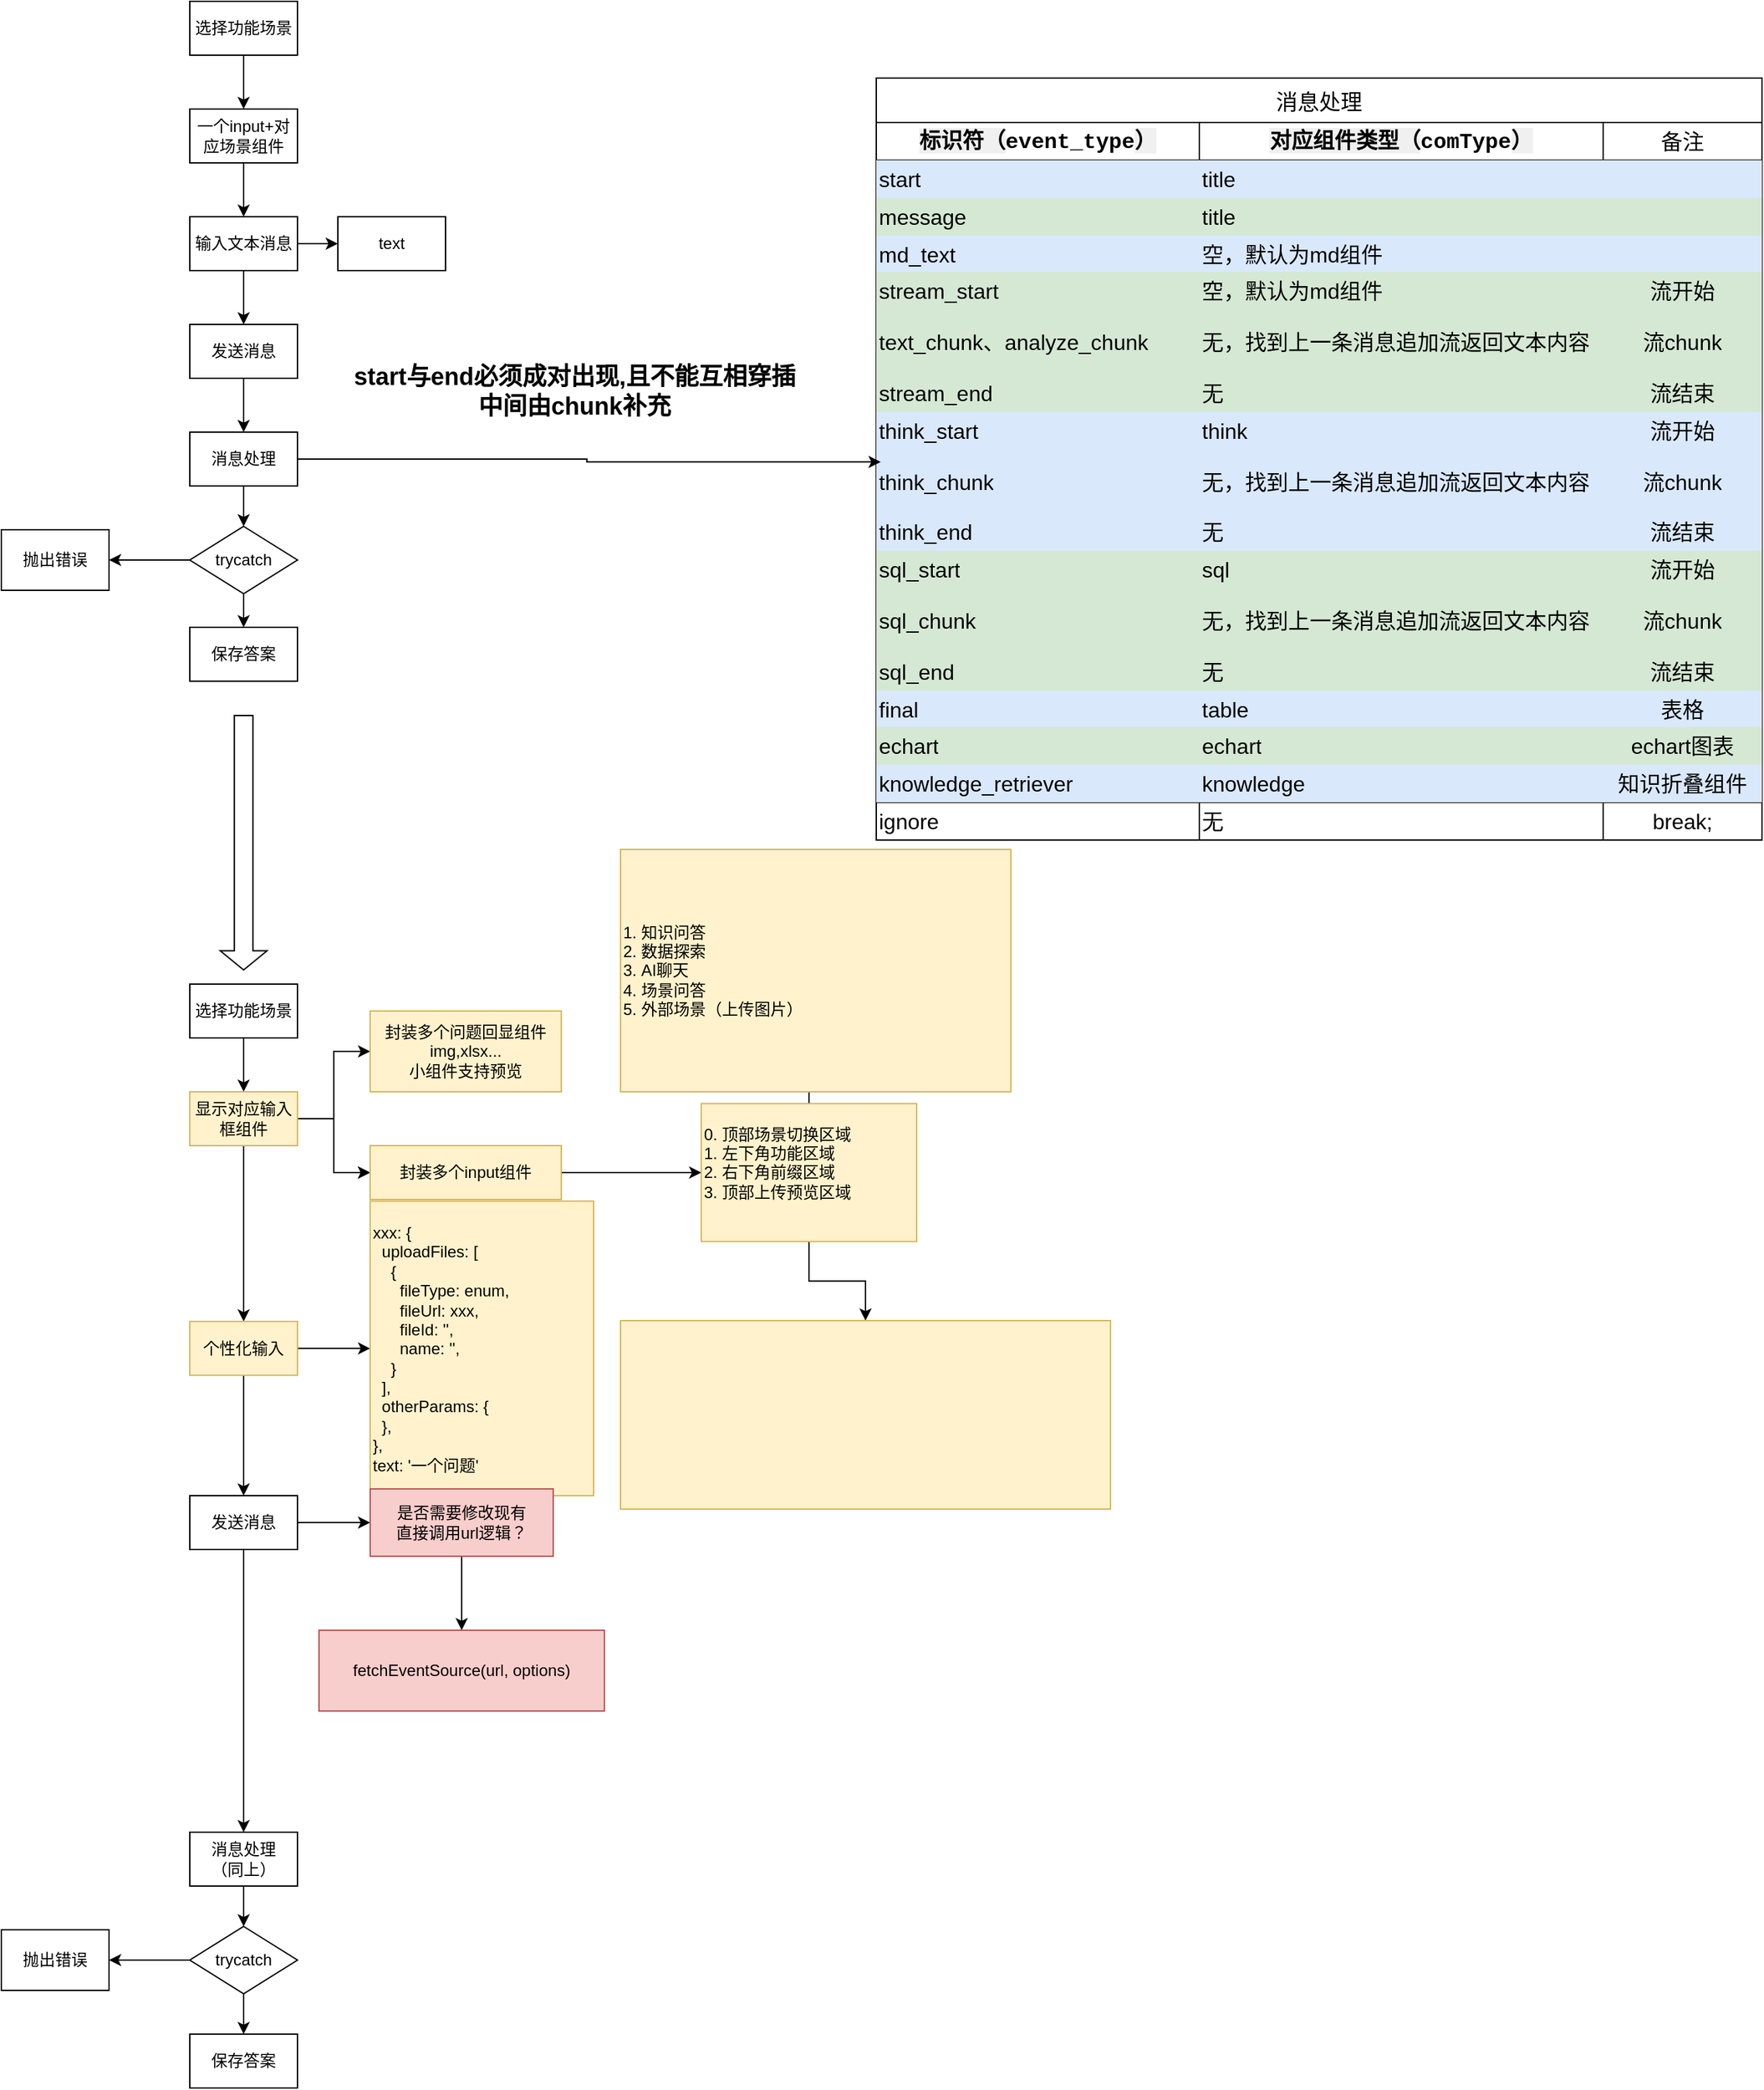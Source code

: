 <mxfile version="26.1.0">
  <diagram name="第 1 页" id="pHdr8dvODz4z5VKgqFe6">
    <mxGraphModel dx="521" dy="270" grid="1" gridSize="10" guides="1" tooltips="1" connect="1" arrows="1" fold="1" page="1" pageScale="1" pageWidth="827" pageHeight="1169" math="0" shadow="0">
      <root>
        <mxCell id="0" />
        <mxCell id="1" parent="0" />
        <mxCell id="sFgn5G1fT1Je-X125Eh7-5" value="" style="edgeStyle=orthogonalEdgeStyle;rounded=0;orthogonalLoop=1;jettySize=auto;html=1;" edge="1" parent="1" source="sFgn5G1fT1Je-X125Eh7-1" target="sFgn5G1fT1Je-X125Eh7-4">
          <mxGeometry relative="1" as="geometry" />
        </mxCell>
        <mxCell id="sFgn5G1fT1Je-X125Eh7-1" value="选择功能场景" style="rounded=0;whiteSpace=wrap;html=1;" vertex="1" parent="1">
          <mxGeometry x="160" y="80" width="80" height="40" as="geometry" />
        </mxCell>
        <mxCell id="sFgn5G1fT1Je-X125Eh7-7" value="" style="edgeStyle=orthogonalEdgeStyle;rounded=0;orthogonalLoop=1;jettySize=auto;html=1;" edge="1" parent="1" source="sFgn5G1fT1Je-X125Eh7-4" target="sFgn5G1fT1Je-X125Eh7-6">
          <mxGeometry relative="1" as="geometry" />
        </mxCell>
        <mxCell id="sFgn5G1fT1Je-X125Eh7-4" value="一个input+对应场景组件" style="rounded=0;whiteSpace=wrap;html=1;" vertex="1" parent="1">
          <mxGeometry x="160" y="160" width="80" height="40" as="geometry" />
        </mxCell>
        <mxCell id="sFgn5G1fT1Je-X125Eh7-9" value="" style="edgeStyle=orthogonalEdgeStyle;rounded=0;orthogonalLoop=1;jettySize=auto;html=1;" edge="1" parent="1" source="sFgn5G1fT1Je-X125Eh7-6" target="sFgn5G1fT1Je-X125Eh7-8">
          <mxGeometry relative="1" as="geometry" />
        </mxCell>
        <mxCell id="sFgn5G1fT1Je-X125Eh7-136" value="" style="edgeStyle=orthogonalEdgeStyle;rounded=0;orthogonalLoop=1;jettySize=auto;html=1;" edge="1" parent="1" source="sFgn5G1fT1Je-X125Eh7-6" target="sFgn5G1fT1Je-X125Eh7-135">
          <mxGeometry relative="1" as="geometry" />
        </mxCell>
        <mxCell id="sFgn5G1fT1Je-X125Eh7-6" value="输入文本消息" style="rounded=0;whiteSpace=wrap;html=1;" vertex="1" parent="1">
          <mxGeometry x="160" y="240" width="80" height="40" as="geometry" />
        </mxCell>
        <mxCell id="sFgn5G1fT1Je-X125Eh7-11" value="" style="edgeStyle=orthogonalEdgeStyle;rounded=0;orthogonalLoop=1;jettySize=auto;html=1;" edge="1" parent="1" source="sFgn5G1fT1Je-X125Eh7-8" target="sFgn5G1fT1Je-X125Eh7-10">
          <mxGeometry relative="1" as="geometry" />
        </mxCell>
        <mxCell id="sFgn5G1fT1Je-X125Eh7-8" value="发送消息" style="rounded=0;whiteSpace=wrap;html=1;" vertex="1" parent="1">
          <mxGeometry x="160" y="320" width="80" height="40" as="geometry" />
        </mxCell>
        <mxCell id="sFgn5G1fT1Je-X125Eh7-17" value="" style="edgeStyle=orthogonalEdgeStyle;rounded=0;orthogonalLoop=1;jettySize=auto;html=1;" edge="1" parent="1" source="sFgn5G1fT1Je-X125Eh7-10" target="sFgn5G1fT1Je-X125Eh7-16">
          <mxGeometry relative="1" as="geometry" />
        </mxCell>
        <mxCell id="sFgn5G1fT1Je-X125Eh7-10" value="消息处理" style="rounded=0;whiteSpace=wrap;html=1;" vertex="1" parent="1">
          <mxGeometry x="160" y="400" width="80" height="40" as="geometry" />
        </mxCell>
        <mxCell id="sFgn5G1fT1Je-X125Eh7-19" value="" style="edgeStyle=orthogonalEdgeStyle;rounded=0;orthogonalLoop=1;jettySize=auto;html=1;" edge="1" parent="1" source="sFgn5G1fT1Je-X125Eh7-16" target="sFgn5G1fT1Je-X125Eh7-18">
          <mxGeometry relative="1" as="geometry" />
        </mxCell>
        <mxCell id="sFgn5G1fT1Je-X125Eh7-25" value="" style="edgeStyle=orthogonalEdgeStyle;rounded=0;orthogonalLoop=1;jettySize=auto;html=1;" edge="1" parent="1" source="sFgn5G1fT1Je-X125Eh7-16" target="sFgn5G1fT1Je-X125Eh7-23">
          <mxGeometry relative="1" as="geometry" />
        </mxCell>
        <mxCell id="sFgn5G1fT1Je-X125Eh7-16" value="trycatch" style="rhombus;whiteSpace=wrap;html=1;rounded=0;" vertex="1" parent="1">
          <mxGeometry x="160" y="470" width="80" height="50" as="geometry" />
        </mxCell>
        <mxCell id="sFgn5G1fT1Je-X125Eh7-18" value="抛出错误" style="whiteSpace=wrap;html=1;rounded=0;" vertex="1" parent="1">
          <mxGeometry x="20" y="472.5" width="80" height="45" as="geometry" />
        </mxCell>
        <mxCell id="sFgn5G1fT1Je-X125Eh7-23" value="保存答案" style="rounded=0;whiteSpace=wrap;html=1;" vertex="1" parent="1">
          <mxGeometry x="160" y="545" width="80" height="40" as="geometry" />
        </mxCell>
        <mxCell id="sFgn5G1fT1Je-X125Eh7-30" value="消息处理" style="shape=table;startSize=33;container=1;collapsible=0;childLayout=tableLayout;strokeColor=default;fontSize=16;align=center;" vertex="1" parent="1">
          <mxGeometry x="670" y="137" width="658.0" height="566" as="geometry" />
        </mxCell>
        <mxCell id="sFgn5G1fT1Je-X125Eh7-31" value="" style="shape=tableRow;horizontal=0;startSize=0;swimlaneHead=0;swimlaneBody=0;strokeColor=inherit;top=0;left=0;bottom=0;right=0;collapsible=0;dropTarget=0;fillColor=none;points=[[0,0.5],[1,0.5]];portConstraint=eastwest;fontSize=16;" vertex="1" parent="sFgn5G1fT1Je-X125Eh7-30">
          <mxGeometry y="33" width="658.0" height="28" as="geometry" />
        </mxCell>
        <mxCell id="sFgn5G1fT1Je-X125Eh7-32" value="&lt;font&gt;&lt;span style=&quot;font-family: Inter, -apple-system, BlinkMacSystemFont, &amp;quot;Segoe UI&amp;quot;, &amp;quot;SF Pro SC&amp;quot;, &amp;quot;SF Pro Display&amp;quot;, &amp;quot;SF Pro Icons&amp;quot;, &amp;quot;PingFang SC&amp;quot;, &amp;quot;Hiragino Sans GB&amp;quot;, &amp;quot;Microsoft YaHei&amp;quot;, &amp;quot;Helvetica Neue&amp;quot;, Helvetica, Arial, sans-serif; font-weight: 600; text-align: left; background-color: rgba(0, 0, 0, 0.06);&quot;&gt;标识符（&lt;/span&gt;&lt;code style=&quot;-webkit-font-smoothing: antialiased; box-sizing: border-box; -webkit-tap-highlight-color: rgba(0, 0, 0, 0); background: var(--color-inline-code-background); border-radius: 4px; font-family: Menlo, Monaco, Consolas, &amp;quot;Courier New&amp;quot;, monospace; overflow-anchor: auto; font-weight: 600; text-align: left;&quot;&gt;event_type&lt;/code&gt;&lt;span style=&quot;font-family: Inter, -apple-system, BlinkMacSystemFont, &amp;quot;Segoe UI&amp;quot;, &amp;quot;SF Pro SC&amp;quot;, &amp;quot;SF Pro Display&amp;quot;, &amp;quot;SF Pro Icons&amp;quot;, &amp;quot;PingFang SC&amp;quot;, &amp;quot;Hiragino Sans GB&amp;quot;, &amp;quot;Microsoft YaHei&amp;quot;, &amp;quot;Helvetica Neue&amp;quot;, Helvetica, Arial, sans-serif; font-weight: 600; text-align: left; background-color: rgba(0, 0, 0, 0.06);&quot;&gt;）&lt;/span&gt;&lt;/font&gt;" style="shape=partialRectangle;html=1;whiteSpace=wrap;connectable=0;strokeColor=inherit;overflow=hidden;fillColor=none;top=0;left=0;bottom=0;right=0;pointerEvents=1;fontSize=16;" vertex="1" parent="sFgn5G1fT1Je-X125Eh7-31">
          <mxGeometry width="240" height="28" as="geometry">
            <mxRectangle width="240" height="28" as="alternateBounds" />
          </mxGeometry>
        </mxCell>
        <mxCell id="sFgn5G1fT1Je-X125Eh7-33" value="&lt;font&gt;&lt;span style=&quot;font-family: Inter, -apple-system, BlinkMacSystemFont, &amp;quot;Segoe UI&amp;quot;, &amp;quot;SF Pro SC&amp;quot;, &amp;quot;SF Pro Display&amp;quot;, &amp;quot;SF Pro Icons&amp;quot;, &amp;quot;PingFang SC&amp;quot;, &amp;quot;Hiragino Sans GB&amp;quot;, &amp;quot;Microsoft YaHei&amp;quot;, &amp;quot;Helvetica Neue&amp;quot;, Helvetica, Arial, sans-serif; font-weight: 600; text-align: left; background-color: rgba(0, 0, 0, 0.06);&quot;&gt;对应组件类型（&lt;/span&gt;&lt;code style=&quot;-webkit-font-smoothing: antialiased; box-sizing: border-box; -webkit-tap-highlight-color: rgba(0, 0, 0, 0); background: var(--color-inline-code-background); border-radius: 4px; font-family: Menlo, Monaco, Consolas, &amp;quot;Courier New&amp;quot;, monospace; overflow-anchor: auto; font-weight: 600; text-align: left;&quot;&gt;comType&lt;/code&gt;&lt;span style=&quot;font-family: Inter, -apple-system, BlinkMacSystemFont, &amp;quot;Segoe UI&amp;quot;, &amp;quot;SF Pro SC&amp;quot;, &amp;quot;SF Pro Display&amp;quot;, &amp;quot;SF Pro Icons&amp;quot;, &amp;quot;PingFang SC&amp;quot;, &amp;quot;Hiragino Sans GB&amp;quot;, &amp;quot;Microsoft YaHei&amp;quot;, &amp;quot;Helvetica Neue&amp;quot;, Helvetica, Arial, sans-serif; font-weight: 600; text-align: left; background-color: rgba(0, 0, 0, 0.06);&quot;&gt;）&lt;/span&gt;&lt;/font&gt;" style="shape=partialRectangle;html=1;whiteSpace=wrap;connectable=0;strokeColor=inherit;overflow=hidden;fillColor=none;top=0;left=0;bottom=0;right=0;pointerEvents=1;fontSize=16;" vertex="1" parent="sFgn5G1fT1Je-X125Eh7-31">
          <mxGeometry x="240" width="300" height="28" as="geometry">
            <mxRectangle width="300" height="28" as="alternateBounds" />
          </mxGeometry>
        </mxCell>
        <mxCell id="sFgn5G1fT1Je-X125Eh7-34" value="备注" style="shape=partialRectangle;html=1;whiteSpace=wrap;connectable=0;strokeColor=inherit;overflow=hidden;fillColor=none;top=0;left=0;bottom=0;right=0;pointerEvents=1;fontSize=16;" vertex="1" parent="sFgn5G1fT1Je-X125Eh7-31">
          <mxGeometry x="540" width="118" height="28" as="geometry">
            <mxRectangle width="118" height="28" as="alternateBounds" />
          </mxGeometry>
        </mxCell>
        <mxCell id="sFgn5G1fT1Je-X125Eh7-35" value="" style="shape=tableRow;horizontal=0;startSize=0;swimlaneHead=0;swimlaneBody=0;strokeColor=inherit;top=0;left=0;bottom=0;right=0;collapsible=0;dropTarget=0;fillColor=none;points=[[0,0.5],[1,0.5]];portConstraint=eastwest;fontSize=16;" vertex="1" parent="sFgn5G1fT1Je-X125Eh7-30">
          <mxGeometry y="61" width="658.0" height="28" as="geometry" />
        </mxCell>
        <mxCell id="sFgn5G1fT1Je-X125Eh7-36" value="start" style="shape=partialRectangle;html=1;whiteSpace=wrap;connectable=0;strokeColor=#6c8ebf;overflow=hidden;fillColor=#dae8fc;top=0;left=0;bottom=0;right=0;pointerEvents=1;fontSize=16;align=left;" vertex="1" parent="sFgn5G1fT1Je-X125Eh7-35">
          <mxGeometry width="240" height="28" as="geometry">
            <mxRectangle width="240" height="28" as="alternateBounds" />
          </mxGeometry>
        </mxCell>
        <mxCell id="sFgn5G1fT1Je-X125Eh7-37" value="title" style="shape=partialRectangle;html=1;whiteSpace=wrap;connectable=0;strokeColor=#6c8ebf;overflow=hidden;fillColor=#dae8fc;top=0;left=0;bottom=0;right=0;pointerEvents=1;fontSize=16;align=left;" vertex="1" parent="sFgn5G1fT1Je-X125Eh7-35">
          <mxGeometry x="240" width="300" height="28" as="geometry">
            <mxRectangle width="300" height="28" as="alternateBounds" />
          </mxGeometry>
        </mxCell>
        <mxCell id="sFgn5G1fT1Je-X125Eh7-38" value="" style="shape=partialRectangle;html=1;whiteSpace=wrap;connectable=0;strokeColor=#6c8ebf;overflow=hidden;fillColor=#dae8fc;top=0;left=0;bottom=0;right=0;pointerEvents=1;fontSize=16;" vertex="1" parent="sFgn5G1fT1Je-X125Eh7-35">
          <mxGeometry x="540" width="118" height="28" as="geometry">
            <mxRectangle width="118" height="28" as="alternateBounds" />
          </mxGeometry>
        </mxCell>
        <mxCell id="sFgn5G1fT1Je-X125Eh7-39" value="" style="shape=tableRow;horizontal=0;startSize=0;swimlaneHead=0;swimlaneBody=0;strokeColor=inherit;top=0;left=0;bottom=0;right=0;collapsible=0;dropTarget=0;fillColor=none;points=[[0,0.5],[1,0.5]];portConstraint=eastwest;fontSize=16;" vertex="1" parent="sFgn5G1fT1Je-X125Eh7-30">
          <mxGeometry y="89" width="658.0" height="28" as="geometry" />
        </mxCell>
        <mxCell id="sFgn5G1fT1Je-X125Eh7-40" value="&lt;div style=&quot;&quot;&gt;message&lt;/div&gt;" style="shape=partialRectangle;html=1;whiteSpace=wrap;connectable=0;strokeColor=#82b366;overflow=hidden;fillColor=#d5e8d4;top=0;left=0;bottom=0;right=0;pointerEvents=1;fontSize=16;align=left;" vertex="1" parent="sFgn5G1fT1Je-X125Eh7-39">
          <mxGeometry width="240" height="28" as="geometry">
            <mxRectangle width="240" height="28" as="alternateBounds" />
          </mxGeometry>
        </mxCell>
        <mxCell id="sFgn5G1fT1Je-X125Eh7-41" value="title" style="shape=partialRectangle;html=1;whiteSpace=wrap;connectable=0;strokeColor=#82b366;overflow=hidden;fillColor=#d5e8d4;top=0;left=0;bottom=0;right=0;pointerEvents=1;fontSize=16;align=left;" vertex="1" parent="sFgn5G1fT1Je-X125Eh7-39">
          <mxGeometry x="240" width="300" height="28" as="geometry">
            <mxRectangle width="300" height="28" as="alternateBounds" />
          </mxGeometry>
        </mxCell>
        <mxCell id="sFgn5G1fT1Je-X125Eh7-42" value="" style="shape=partialRectangle;html=1;whiteSpace=wrap;connectable=0;strokeColor=#82b366;overflow=hidden;fillColor=#d5e8d4;top=0;left=0;bottom=0;right=0;pointerEvents=1;fontSize=16;" vertex="1" parent="sFgn5G1fT1Je-X125Eh7-39">
          <mxGeometry x="540" width="118" height="28" as="geometry">
            <mxRectangle width="118" height="28" as="alternateBounds" />
          </mxGeometry>
        </mxCell>
        <mxCell id="sFgn5G1fT1Je-X125Eh7-44" style="shape=tableRow;horizontal=0;startSize=0;swimlaneHead=0;swimlaneBody=0;strokeColor=inherit;top=0;left=0;bottom=0;right=0;collapsible=0;dropTarget=0;fillColor=none;points=[[0,0.5],[1,0.5]];portConstraint=eastwest;fontSize=16;" vertex="1" parent="sFgn5G1fT1Je-X125Eh7-30">
          <mxGeometry y="117" width="658.0" height="27" as="geometry" />
        </mxCell>
        <mxCell id="sFgn5G1fT1Je-X125Eh7-45" value="md_text" style="shape=partialRectangle;html=1;whiteSpace=wrap;connectable=0;strokeColor=#6c8ebf;overflow=hidden;fillColor=#dae8fc;top=0;left=0;bottom=0;right=0;pointerEvents=1;fontSize=16;align=left;" vertex="1" parent="sFgn5G1fT1Je-X125Eh7-44">
          <mxGeometry width="240" height="27" as="geometry">
            <mxRectangle width="240" height="27" as="alternateBounds" />
          </mxGeometry>
        </mxCell>
        <mxCell id="sFgn5G1fT1Je-X125Eh7-46" value="空，默认为md组件" style="shape=partialRectangle;html=1;whiteSpace=wrap;connectable=0;strokeColor=#6c8ebf;overflow=hidden;fillColor=#dae8fc;top=0;left=0;bottom=0;right=0;pointerEvents=1;fontSize=16;align=left;" vertex="1" parent="sFgn5G1fT1Je-X125Eh7-44">
          <mxGeometry x="240" width="300" height="27" as="geometry">
            <mxRectangle width="300" height="27" as="alternateBounds" />
          </mxGeometry>
        </mxCell>
        <mxCell id="sFgn5G1fT1Je-X125Eh7-47" style="shape=partialRectangle;html=1;whiteSpace=wrap;connectable=0;strokeColor=#6c8ebf;overflow=hidden;fillColor=#dae8fc;top=0;left=0;bottom=0;right=0;pointerEvents=1;fontSize=16;" vertex="1" parent="sFgn5G1fT1Je-X125Eh7-44">
          <mxGeometry x="540" width="118" height="27" as="geometry">
            <mxRectangle width="118" height="27" as="alternateBounds" />
          </mxGeometry>
        </mxCell>
        <mxCell id="sFgn5G1fT1Je-X125Eh7-48" style="shape=tableRow;horizontal=0;startSize=0;swimlaneHead=0;swimlaneBody=0;strokeColor=inherit;top=0;left=0;bottom=0;right=0;collapsible=0;dropTarget=0;fillColor=none;points=[[0,0.5],[1,0.5]];portConstraint=eastwest;fontSize=16;" vertex="1" parent="sFgn5G1fT1Je-X125Eh7-30">
          <mxGeometry y="144" width="658.0" height="28" as="geometry" />
        </mxCell>
        <mxCell id="sFgn5G1fT1Je-X125Eh7-49" value="stream_start" style="shape=partialRectangle;html=1;whiteSpace=wrap;connectable=0;strokeColor=#82b366;overflow=hidden;fillColor=#d5e8d4;top=0;left=0;bottom=0;right=0;pointerEvents=1;fontSize=16;align=left;" vertex="1" parent="sFgn5G1fT1Je-X125Eh7-48">
          <mxGeometry width="240" height="28" as="geometry">
            <mxRectangle width="240" height="28" as="alternateBounds" />
          </mxGeometry>
        </mxCell>
        <mxCell id="sFgn5G1fT1Je-X125Eh7-50" value="空，默认为md组件" style="shape=partialRectangle;html=1;whiteSpace=wrap;connectable=0;strokeColor=#82b366;overflow=hidden;fillColor=#d5e8d4;top=0;left=0;bottom=0;right=0;pointerEvents=1;fontSize=16;align=left;" vertex="1" parent="sFgn5G1fT1Je-X125Eh7-48">
          <mxGeometry x="240" width="300" height="28" as="geometry">
            <mxRectangle width="300" height="28" as="alternateBounds" />
          </mxGeometry>
        </mxCell>
        <mxCell id="sFgn5G1fT1Je-X125Eh7-51" value="流开始" style="shape=partialRectangle;html=1;whiteSpace=wrap;connectable=0;strokeColor=#82b366;overflow=hidden;fillColor=#d5e8d4;top=0;left=0;bottom=0;right=0;pointerEvents=1;fontSize=16;" vertex="1" parent="sFgn5G1fT1Je-X125Eh7-48">
          <mxGeometry x="540" width="118" height="28" as="geometry">
            <mxRectangle width="118" height="28" as="alternateBounds" />
          </mxGeometry>
        </mxCell>
        <mxCell id="sFgn5G1fT1Je-X125Eh7-52" style="shape=tableRow;horizontal=0;startSize=0;swimlaneHead=0;swimlaneBody=0;strokeColor=inherit;top=0;left=0;bottom=0;right=0;collapsible=0;dropTarget=0;fillColor=none;points=[[0,0.5],[1,0.5]];portConstraint=eastwest;fontSize=16;" vertex="1" parent="sFgn5G1fT1Je-X125Eh7-30">
          <mxGeometry y="172" width="658.0" height="48" as="geometry" />
        </mxCell>
        <mxCell id="sFgn5G1fT1Je-X125Eh7-53" value="text_chunk、analyze_chunk" style="shape=partialRectangle;html=1;whiteSpace=wrap;connectable=0;strokeColor=#82b366;overflow=hidden;fillColor=#d5e8d4;top=0;left=0;bottom=0;right=0;pointerEvents=1;fontSize=16;align=left;" vertex="1" parent="sFgn5G1fT1Je-X125Eh7-52">
          <mxGeometry width="240" height="48" as="geometry">
            <mxRectangle width="240" height="48" as="alternateBounds" />
          </mxGeometry>
        </mxCell>
        <mxCell id="sFgn5G1fT1Je-X125Eh7-54" value="无，找到上一条消息追加流返回文本内容" style="shape=partialRectangle;html=1;whiteSpace=wrap;connectable=0;strokeColor=#82b366;overflow=hidden;fillColor=#d5e8d4;top=0;left=0;bottom=0;right=0;pointerEvents=1;fontSize=16;align=left;" vertex="1" parent="sFgn5G1fT1Je-X125Eh7-52">
          <mxGeometry x="240" width="300" height="48" as="geometry">
            <mxRectangle width="300" height="48" as="alternateBounds" />
          </mxGeometry>
        </mxCell>
        <mxCell id="sFgn5G1fT1Je-X125Eh7-55" value="流chunk" style="shape=partialRectangle;html=1;whiteSpace=wrap;connectable=0;strokeColor=#82b366;overflow=hidden;fillColor=#d5e8d4;top=0;left=0;bottom=0;right=0;pointerEvents=1;fontSize=16;" vertex="1" parent="sFgn5G1fT1Je-X125Eh7-52">
          <mxGeometry x="540" width="118" height="48" as="geometry">
            <mxRectangle width="118" height="48" as="alternateBounds" />
          </mxGeometry>
        </mxCell>
        <mxCell id="sFgn5G1fT1Je-X125Eh7-56" style="shape=tableRow;horizontal=0;startSize=0;swimlaneHead=0;swimlaneBody=0;strokeColor=inherit;top=0;left=0;bottom=0;right=0;collapsible=0;dropTarget=0;fillColor=none;points=[[0,0.5],[1,0.5]];portConstraint=eastwest;fontSize=16;" vertex="1" parent="sFgn5G1fT1Je-X125Eh7-30">
          <mxGeometry y="220" width="658.0" height="28" as="geometry" />
        </mxCell>
        <mxCell id="sFgn5G1fT1Je-X125Eh7-57" value="stream_end" style="shape=partialRectangle;html=1;whiteSpace=wrap;connectable=0;strokeColor=#82b366;overflow=hidden;fillColor=#d5e8d4;top=0;left=0;bottom=0;right=0;pointerEvents=1;fontSize=16;align=left;" vertex="1" parent="sFgn5G1fT1Je-X125Eh7-56">
          <mxGeometry width="240" height="28" as="geometry">
            <mxRectangle width="240" height="28" as="alternateBounds" />
          </mxGeometry>
        </mxCell>
        <mxCell id="sFgn5G1fT1Je-X125Eh7-58" value="无" style="shape=partialRectangle;html=1;whiteSpace=wrap;connectable=0;strokeColor=#82b366;overflow=hidden;fillColor=#d5e8d4;top=0;left=0;bottom=0;right=0;pointerEvents=1;fontSize=16;align=left;" vertex="1" parent="sFgn5G1fT1Je-X125Eh7-56">
          <mxGeometry x="240" width="300" height="28" as="geometry">
            <mxRectangle width="300" height="28" as="alternateBounds" />
          </mxGeometry>
        </mxCell>
        <mxCell id="sFgn5G1fT1Je-X125Eh7-59" value="流结束" style="shape=partialRectangle;html=1;whiteSpace=wrap;connectable=0;strokeColor=#82b366;overflow=hidden;fillColor=#d5e8d4;top=0;left=0;bottom=0;right=0;pointerEvents=1;fontSize=16;" vertex="1" parent="sFgn5G1fT1Je-X125Eh7-56">
          <mxGeometry x="540" width="118" height="28" as="geometry">
            <mxRectangle width="118" height="28" as="alternateBounds" />
          </mxGeometry>
        </mxCell>
        <mxCell id="sFgn5G1fT1Je-X125Eh7-60" style="shape=tableRow;horizontal=0;startSize=0;swimlaneHead=0;swimlaneBody=0;strokeColor=inherit;top=0;left=0;bottom=0;right=0;collapsible=0;dropTarget=0;fillColor=none;points=[[0,0.5],[1,0.5]];portConstraint=eastwest;fontSize=16;" vertex="1" parent="sFgn5G1fT1Je-X125Eh7-30">
          <mxGeometry y="248" width="658.0" height="28" as="geometry" />
        </mxCell>
        <mxCell id="sFgn5G1fT1Je-X125Eh7-61" value="think_start" style="shape=partialRectangle;html=1;whiteSpace=wrap;connectable=0;strokeColor=#6c8ebf;overflow=hidden;fillColor=#dae8fc;top=0;left=0;bottom=0;right=0;pointerEvents=1;fontSize=16;align=left;" vertex="1" parent="sFgn5G1fT1Je-X125Eh7-60">
          <mxGeometry width="240" height="28" as="geometry">
            <mxRectangle width="240" height="28" as="alternateBounds" />
          </mxGeometry>
        </mxCell>
        <mxCell id="sFgn5G1fT1Je-X125Eh7-62" value="think" style="shape=partialRectangle;html=1;whiteSpace=wrap;connectable=0;strokeColor=#6c8ebf;overflow=hidden;fillColor=#dae8fc;top=0;left=0;bottom=0;right=0;pointerEvents=1;fontSize=16;align=left;" vertex="1" parent="sFgn5G1fT1Je-X125Eh7-60">
          <mxGeometry x="240" width="300" height="28" as="geometry">
            <mxRectangle width="300" height="28" as="alternateBounds" />
          </mxGeometry>
        </mxCell>
        <mxCell id="sFgn5G1fT1Je-X125Eh7-63" value="流开始" style="shape=partialRectangle;html=1;whiteSpace=wrap;connectable=0;strokeColor=#6c8ebf;overflow=hidden;fillColor=#dae8fc;top=0;left=0;bottom=0;right=0;pointerEvents=1;fontSize=16;" vertex="1" parent="sFgn5G1fT1Je-X125Eh7-60">
          <mxGeometry x="540" width="118" height="28" as="geometry">
            <mxRectangle width="118" height="28" as="alternateBounds" />
          </mxGeometry>
        </mxCell>
        <mxCell id="sFgn5G1fT1Je-X125Eh7-64" style="shape=tableRow;horizontal=0;startSize=0;swimlaneHead=0;swimlaneBody=0;strokeColor=inherit;top=0;left=0;bottom=0;right=0;collapsible=0;dropTarget=0;fillColor=none;points=[[0,0.5],[1,0.5]];portConstraint=eastwest;fontSize=16;" vertex="1" parent="sFgn5G1fT1Je-X125Eh7-30">
          <mxGeometry y="276" width="658.0" height="47" as="geometry" />
        </mxCell>
        <mxCell id="sFgn5G1fT1Je-X125Eh7-65" value="think_chunk" style="shape=partialRectangle;html=1;whiteSpace=wrap;connectable=0;strokeColor=#6c8ebf;overflow=hidden;fillColor=#dae8fc;top=0;left=0;bottom=0;right=0;pointerEvents=1;fontSize=16;align=left;" vertex="1" parent="sFgn5G1fT1Je-X125Eh7-64">
          <mxGeometry width="240" height="47" as="geometry">
            <mxRectangle width="240" height="47" as="alternateBounds" />
          </mxGeometry>
        </mxCell>
        <mxCell id="sFgn5G1fT1Je-X125Eh7-66" value="无，找到上一条消息追加流返回文本内容" style="shape=partialRectangle;html=1;whiteSpace=wrap;connectable=0;strokeColor=#6c8ebf;overflow=hidden;fillColor=#dae8fc;top=0;left=0;bottom=0;right=0;pointerEvents=1;fontSize=16;align=left;" vertex="1" parent="sFgn5G1fT1Je-X125Eh7-64">
          <mxGeometry x="240" width="300" height="47" as="geometry">
            <mxRectangle width="300" height="47" as="alternateBounds" />
          </mxGeometry>
        </mxCell>
        <mxCell id="sFgn5G1fT1Je-X125Eh7-67" value="流chunk" style="shape=partialRectangle;html=1;whiteSpace=wrap;connectable=0;strokeColor=#6c8ebf;overflow=hidden;fillColor=#dae8fc;top=0;left=0;bottom=0;right=0;pointerEvents=1;fontSize=16;" vertex="1" parent="sFgn5G1fT1Je-X125Eh7-64">
          <mxGeometry x="540" width="118" height="47" as="geometry">
            <mxRectangle width="118" height="47" as="alternateBounds" />
          </mxGeometry>
        </mxCell>
        <mxCell id="sFgn5G1fT1Je-X125Eh7-68" style="shape=tableRow;horizontal=0;startSize=0;swimlaneHead=0;swimlaneBody=0;strokeColor=inherit;top=0;left=0;bottom=0;right=0;collapsible=0;dropTarget=0;fillColor=none;points=[[0,0.5],[1,0.5]];portConstraint=eastwest;fontSize=16;" vertex="1" parent="sFgn5G1fT1Je-X125Eh7-30">
          <mxGeometry y="323" width="658.0" height="28" as="geometry" />
        </mxCell>
        <mxCell id="sFgn5G1fT1Je-X125Eh7-69" value="think_end" style="shape=partialRectangle;html=1;whiteSpace=wrap;connectable=0;strokeColor=#6c8ebf;overflow=hidden;fillColor=#dae8fc;top=0;left=0;bottom=0;right=0;pointerEvents=1;fontSize=16;align=left;" vertex="1" parent="sFgn5G1fT1Je-X125Eh7-68">
          <mxGeometry width="240" height="28" as="geometry">
            <mxRectangle width="240" height="28" as="alternateBounds" />
          </mxGeometry>
        </mxCell>
        <mxCell id="sFgn5G1fT1Je-X125Eh7-70" value="无" style="shape=partialRectangle;html=1;whiteSpace=wrap;connectable=0;strokeColor=#6c8ebf;overflow=hidden;fillColor=#dae8fc;top=0;left=0;bottom=0;right=0;pointerEvents=1;fontSize=16;align=left;" vertex="1" parent="sFgn5G1fT1Je-X125Eh7-68">
          <mxGeometry x="240" width="300" height="28" as="geometry">
            <mxRectangle width="300" height="28" as="alternateBounds" />
          </mxGeometry>
        </mxCell>
        <mxCell id="sFgn5G1fT1Je-X125Eh7-71" value="流结束" style="shape=partialRectangle;html=1;whiteSpace=wrap;connectable=0;strokeColor=#6c8ebf;overflow=hidden;fillColor=#dae8fc;top=0;left=0;bottom=0;right=0;pointerEvents=1;fontSize=16;" vertex="1" parent="sFgn5G1fT1Je-X125Eh7-68">
          <mxGeometry x="540" width="118" height="28" as="geometry">
            <mxRectangle width="118" height="28" as="alternateBounds" />
          </mxGeometry>
        </mxCell>
        <mxCell id="sFgn5G1fT1Je-X125Eh7-96" style="shape=tableRow;horizontal=0;startSize=0;swimlaneHead=0;swimlaneBody=0;strokeColor=inherit;top=0;left=0;bottom=0;right=0;collapsible=0;dropTarget=0;fillColor=none;points=[[0,0.5],[1,0.5]];portConstraint=eastwest;fontSize=16;" vertex="1" parent="sFgn5G1fT1Je-X125Eh7-30">
          <mxGeometry y="351" width="658.0" height="28" as="geometry" />
        </mxCell>
        <mxCell id="sFgn5G1fT1Je-X125Eh7-97" value="sql_start" style="shape=partialRectangle;html=1;whiteSpace=wrap;connectable=0;strokeColor=#82b366;overflow=hidden;fillColor=#d5e8d4;top=0;left=0;bottom=0;right=0;pointerEvents=1;fontSize=16;align=left;" vertex="1" parent="sFgn5G1fT1Je-X125Eh7-96">
          <mxGeometry width="240" height="28" as="geometry">
            <mxRectangle width="240" height="28" as="alternateBounds" />
          </mxGeometry>
        </mxCell>
        <mxCell id="sFgn5G1fT1Je-X125Eh7-98" value="sql" style="shape=partialRectangle;html=1;whiteSpace=wrap;connectable=0;strokeColor=#82b366;overflow=hidden;fillColor=#d5e8d4;top=0;left=0;bottom=0;right=0;pointerEvents=1;fontSize=16;align=left;" vertex="1" parent="sFgn5G1fT1Je-X125Eh7-96">
          <mxGeometry x="240" width="300" height="28" as="geometry">
            <mxRectangle width="300" height="28" as="alternateBounds" />
          </mxGeometry>
        </mxCell>
        <mxCell id="sFgn5G1fT1Je-X125Eh7-99" value="流开始" style="shape=partialRectangle;html=1;whiteSpace=wrap;connectable=0;strokeColor=#82b366;overflow=hidden;fillColor=#d5e8d4;top=0;left=0;bottom=0;right=0;pointerEvents=1;fontSize=16;" vertex="1" parent="sFgn5G1fT1Je-X125Eh7-96">
          <mxGeometry x="540" width="118" height="28" as="geometry">
            <mxRectangle width="118" height="28" as="alternateBounds" />
          </mxGeometry>
        </mxCell>
        <mxCell id="sFgn5G1fT1Je-X125Eh7-92" style="shape=tableRow;horizontal=0;startSize=0;swimlaneHead=0;swimlaneBody=0;strokeColor=inherit;top=0;left=0;bottom=0;right=0;collapsible=0;dropTarget=0;fillColor=none;points=[[0,0.5],[1,0.5]];portConstraint=eastwest;fontSize=16;" vertex="1" parent="sFgn5G1fT1Je-X125Eh7-30">
          <mxGeometry y="379" width="658.0" height="48" as="geometry" />
        </mxCell>
        <mxCell id="sFgn5G1fT1Je-X125Eh7-93" value="sql_chunk" style="shape=partialRectangle;html=1;whiteSpace=wrap;connectable=0;strokeColor=#82b366;overflow=hidden;fillColor=#d5e8d4;top=0;left=0;bottom=0;right=0;pointerEvents=1;fontSize=16;align=left;" vertex="1" parent="sFgn5G1fT1Je-X125Eh7-92">
          <mxGeometry width="240" height="48" as="geometry">
            <mxRectangle width="240" height="48" as="alternateBounds" />
          </mxGeometry>
        </mxCell>
        <mxCell id="sFgn5G1fT1Je-X125Eh7-94" value="无，找到上一条消息追加流返回文本内容" style="shape=partialRectangle;html=1;whiteSpace=wrap;connectable=0;strokeColor=#82b366;overflow=hidden;fillColor=#d5e8d4;top=0;left=0;bottom=0;right=0;pointerEvents=1;fontSize=16;align=left;" vertex="1" parent="sFgn5G1fT1Je-X125Eh7-92">
          <mxGeometry x="240" width="300" height="48" as="geometry">
            <mxRectangle width="300" height="48" as="alternateBounds" />
          </mxGeometry>
        </mxCell>
        <mxCell id="sFgn5G1fT1Je-X125Eh7-95" value="流chunk" style="shape=partialRectangle;html=1;whiteSpace=wrap;connectable=0;strokeColor=#82b366;overflow=hidden;fillColor=#d5e8d4;top=0;left=0;bottom=0;right=0;pointerEvents=1;fontSize=16;" vertex="1" parent="sFgn5G1fT1Je-X125Eh7-92">
          <mxGeometry x="540" width="118" height="48" as="geometry">
            <mxRectangle width="118" height="48" as="alternateBounds" />
          </mxGeometry>
        </mxCell>
        <mxCell id="sFgn5G1fT1Je-X125Eh7-88" style="shape=tableRow;horizontal=0;startSize=0;swimlaneHead=0;swimlaneBody=0;strokeColor=inherit;top=0;left=0;bottom=0;right=0;collapsible=0;dropTarget=0;fillColor=none;points=[[0,0.5],[1,0.5]];portConstraint=eastwest;fontSize=16;" vertex="1" parent="sFgn5G1fT1Je-X125Eh7-30">
          <mxGeometry y="427" width="658.0" height="28" as="geometry" />
        </mxCell>
        <mxCell id="sFgn5G1fT1Je-X125Eh7-89" value="sql_end" style="shape=partialRectangle;html=1;whiteSpace=wrap;connectable=0;strokeColor=#82b366;overflow=hidden;fillColor=#d5e8d4;top=0;left=0;bottom=0;right=0;pointerEvents=1;fontSize=16;align=left;" vertex="1" parent="sFgn5G1fT1Je-X125Eh7-88">
          <mxGeometry width="240" height="28" as="geometry">
            <mxRectangle width="240" height="28" as="alternateBounds" />
          </mxGeometry>
        </mxCell>
        <mxCell id="sFgn5G1fT1Je-X125Eh7-90" value="无" style="shape=partialRectangle;html=1;whiteSpace=wrap;connectable=0;strokeColor=#82b366;overflow=hidden;fillColor=#d5e8d4;top=0;left=0;bottom=0;right=0;pointerEvents=1;fontSize=16;align=left;" vertex="1" parent="sFgn5G1fT1Je-X125Eh7-88">
          <mxGeometry x="240" width="300" height="28" as="geometry">
            <mxRectangle width="300" height="28" as="alternateBounds" />
          </mxGeometry>
        </mxCell>
        <mxCell id="sFgn5G1fT1Je-X125Eh7-91" value="流结束" style="shape=partialRectangle;html=1;whiteSpace=wrap;connectable=0;strokeColor=#82b366;overflow=hidden;fillColor=#d5e8d4;top=0;left=0;bottom=0;right=0;pointerEvents=1;fontSize=16;" vertex="1" parent="sFgn5G1fT1Je-X125Eh7-88">
          <mxGeometry x="540" width="118" height="28" as="geometry">
            <mxRectangle width="118" height="28" as="alternateBounds" />
          </mxGeometry>
        </mxCell>
        <mxCell id="sFgn5G1fT1Je-X125Eh7-72" style="shape=tableRow;horizontal=0;startSize=0;swimlaneHead=0;swimlaneBody=0;strokeColor=inherit;top=0;left=0;bottom=0;right=0;collapsible=0;dropTarget=0;fillColor=none;points=[[0,0.5],[1,0.5]];portConstraint=eastwest;fontSize=16;" vertex="1" parent="sFgn5G1fT1Je-X125Eh7-30">
          <mxGeometry y="455" width="658.0" height="27" as="geometry" />
        </mxCell>
        <mxCell id="sFgn5G1fT1Je-X125Eh7-73" value="final" style="shape=partialRectangle;html=1;whiteSpace=wrap;connectable=0;strokeColor=#6c8ebf;overflow=hidden;fillColor=#dae8fc;top=0;left=0;bottom=0;right=0;pointerEvents=1;fontSize=16;align=left;" vertex="1" parent="sFgn5G1fT1Je-X125Eh7-72">
          <mxGeometry width="240" height="27" as="geometry">
            <mxRectangle width="240" height="27" as="alternateBounds" />
          </mxGeometry>
        </mxCell>
        <mxCell id="sFgn5G1fT1Je-X125Eh7-74" value="table" style="shape=partialRectangle;html=1;whiteSpace=wrap;connectable=0;strokeColor=#6c8ebf;overflow=hidden;fillColor=#dae8fc;top=0;left=0;bottom=0;right=0;pointerEvents=1;fontSize=16;align=left;" vertex="1" parent="sFgn5G1fT1Je-X125Eh7-72">
          <mxGeometry x="240" width="300" height="27" as="geometry">
            <mxRectangle width="300" height="27" as="alternateBounds" />
          </mxGeometry>
        </mxCell>
        <mxCell id="sFgn5G1fT1Je-X125Eh7-75" value="表格" style="shape=partialRectangle;html=1;whiteSpace=wrap;connectable=0;strokeColor=#6c8ebf;overflow=hidden;fillColor=#dae8fc;top=0;left=0;bottom=0;right=0;pointerEvents=1;fontSize=16;" vertex="1" parent="sFgn5G1fT1Je-X125Eh7-72">
          <mxGeometry x="540" width="118" height="27" as="geometry">
            <mxRectangle width="118" height="27" as="alternateBounds" />
          </mxGeometry>
        </mxCell>
        <mxCell id="sFgn5G1fT1Je-X125Eh7-76" style="shape=tableRow;horizontal=0;startSize=0;swimlaneHead=0;swimlaneBody=0;strokeColor=inherit;top=0;left=0;bottom=0;right=0;collapsible=0;dropTarget=0;fillColor=none;points=[[0,0.5],[1,0.5]];portConstraint=eastwest;fontSize=16;" vertex="1" parent="sFgn5G1fT1Je-X125Eh7-30">
          <mxGeometry y="482" width="658.0" height="28" as="geometry" />
        </mxCell>
        <mxCell id="sFgn5G1fT1Je-X125Eh7-77" value="echart" style="shape=partialRectangle;html=1;whiteSpace=wrap;connectable=0;strokeColor=#82b366;overflow=hidden;fillColor=#d5e8d4;top=0;left=0;bottom=0;right=0;pointerEvents=1;fontSize=16;align=left;" vertex="1" parent="sFgn5G1fT1Je-X125Eh7-76">
          <mxGeometry width="240" height="28" as="geometry">
            <mxRectangle width="240" height="28" as="alternateBounds" />
          </mxGeometry>
        </mxCell>
        <mxCell id="sFgn5G1fT1Je-X125Eh7-78" value="echart" style="shape=partialRectangle;html=1;whiteSpace=wrap;connectable=0;strokeColor=#82b366;overflow=hidden;fillColor=#d5e8d4;top=0;left=0;bottom=0;right=0;pointerEvents=1;fontSize=16;align=left;" vertex="1" parent="sFgn5G1fT1Je-X125Eh7-76">
          <mxGeometry x="240" width="300" height="28" as="geometry">
            <mxRectangle width="300" height="28" as="alternateBounds" />
          </mxGeometry>
        </mxCell>
        <mxCell id="sFgn5G1fT1Je-X125Eh7-79" value="echart图表" style="shape=partialRectangle;html=1;whiteSpace=wrap;connectable=0;strokeColor=#82b366;overflow=hidden;fillColor=#d5e8d4;top=0;left=0;bottom=0;right=0;pointerEvents=1;fontSize=16;" vertex="1" parent="sFgn5G1fT1Je-X125Eh7-76">
          <mxGeometry x="540" width="118" height="28" as="geometry">
            <mxRectangle width="118" height="28" as="alternateBounds" />
          </mxGeometry>
        </mxCell>
        <mxCell id="sFgn5G1fT1Je-X125Eh7-80" style="shape=tableRow;horizontal=0;startSize=0;swimlaneHead=0;swimlaneBody=0;strokeColor=inherit;top=0;left=0;bottom=0;right=0;collapsible=0;dropTarget=0;fillColor=none;points=[[0,0.5],[1,0.5]];portConstraint=eastwest;fontSize=16;" vertex="1" parent="sFgn5G1fT1Je-X125Eh7-30">
          <mxGeometry y="510" width="658.0" height="28" as="geometry" />
        </mxCell>
        <mxCell id="sFgn5G1fT1Je-X125Eh7-81" value="knowledge_retriever" style="shape=partialRectangle;html=1;whiteSpace=wrap;connectable=0;strokeColor=#6c8ebf;overflow=hidden;fillColor=#dae8fc;top=0;left=0;bottom=0;right=0;pointerEvents=1;fontSize=16;align=left;" vertex="1" parent="sFgn5G1fT1Je-X125Eh7-80">
          <mxGeometry width="240" height="28" as="geometry">
            <mxRectangle width="240" height="28" as="alternateBounds" />
          </mxGeometry>
        </mxCell>
        <mxCell id="sFgn5G1fT1Je-X125Eh7-82" value="knowledge" style="shape=partialRectangle;html=1;whiteSpace=wrap;connectable=0;strokeColor=#6c8ebf;overflow=hidden;fillColor=#dae8fc;top=0;left=0;bottom=0;right=0;pointerEvents=1;fontSize=16;align=left;" vertex="1" parent="sFgn5G1fT1Je-X125Eh7-80">
          <mxGeometry x="240" width="300" height="28" as="geometry">
            <mxRectangle width="300" height="28" as="alternateBounds" />
          </mxGeometry>
        </mxCell>
        <mxCell id="sFgn5G1fT1Je-X125Eh7-83" value="知识折叠组件" style="shape=partialRectangle;html=1;whiteSpace=wrap;connectable=0;strokeColor=#6c8ebf;overflow=hidden;fillColor=#dae8fc;top=0;left=0;bottom=0;right=0;pointerEvents=1;fontSize=16;" vertex="1" parent="sFgn5G1fT1Je-X125Eh7-80">
          <mxGeometry x="540" width="118" height="28" as="geometry">
            <mxRectangle width="118" height="28" as="alternateBounds" />
          </mxGeometry>
        </mxCell>
        <mxCell id="sFgn5G1fT1Je-X125Eh7-84" style="shape=tableRow;horizontal=0;startSize=0;swimlaneHead=0;swimlaneBody=0;strokeColor=inherit;top=0;left=0;bottom=0;right=0;collapsible=0;dropTarget=0;fillColor=none;points=[[0,0.5],[1,0.5]];portConstraint=eastwest;fontSize=16;" vertex="1" parent="sFgn5G1fT1Je-X125Eh7-30">
          <mxGeometry y="538" width="658.0" height="28" as="geometry" />
        </mxCell>
        <mxCell id="sFgn5G1fT1Je-X125Eh7-85" value="ignore" style="shape=partialRectangle;html=1;whiteSpace=wrap;connectable=0;strokeColor=inherit;overflow=hidden;fillColor=none;top=0;left=0;bottom=0;right=0;pointerEvents=1;fontSize=16;align=left;" vertex="1" parent="sFgn5G1fT1Je-X125Eh7-84">
          <mxGeometry width="240" height="28" as="geometry">
            <mxRectangle width="240" height="28" as="alternateBounds" />
          </mxGeometry>
        </mxCell>
        <mxCell id="sFgn5G1fT1Je-X125Eh7-86" value="无" style="shape=partialRectangle;html=1;whiteSpace=wrap;connectable=0;strokeColor=inherit;overflow=hidden;fillColor=none;top=0;left=0;bottom=0;right=0;pointerEvents=1;fontSize=16;align=left;" vertex="1" parent="sFgn5G1fT1Je-X125Eh7-84">
          <mxGeometry x="240" width="300" height="28" as="geometry">
            <mxRectangle width="300" height="28" as="alternateBounds" />
          </mxGeometry>
        </mxCell>
        <mxCell id="sFgn5G1fT1Je-X125Eh7-87" value="break;" style="shape=partialRectangle;html=1;whiteSpace=wrap;connectable=0;strokeColor=inherit;overflow=hidden;fillColor=none;top=0;left=0;bottom=0;right=0;pointerEvents=1;fontSize=16;" vertex="1" parent="sFgn5G1fT1Je-X125Eh7-84">
          <mxGeometry x="540" width="118" height="28" as="geometry">
            <mxRectangle width="118" height="28" as="alternateBounds" />
          </mxGeometry>
        </mxCell>
        <mxCell id="sFgn5G1fT1Je-X125Eh7-104" style="edgeStyle=orthogonalEdgeStyle;rounded=0;orthogonalLoop=1;jettySize=auto;html=1;exitX=1;exitY=0.5;exitDx=0;exitDy=0;entryX=0.005;entryY=0.194;entryDx=0;entryDy=0;entryPerimeter=0;" edge="1" parent="1" source="sFgn5G1fT1Je-X125Eh7-10" target="sFgn5G1fT1Je-X125Eh7-64">
          <mxGeometry relative="1" as="geometry" />
        </mxCell>
        <mxCell id="sFgn5G1fT1Je-X125Eh7-120" value="" style="edgeStyle=orthogonalEdgeStyle;rounded=0;orthogonalLoop=1;jettySize=auto;html=1;" edge="1" parent="1" source="sFgn5G1fT1Je-X125Eh7-121" target="sFgn5G1fT1Je-X125Eh7-123">
          <mxGeometry relative="1" as="geometry" />
        </mxCell>
        <mxCell id="sFgn5G1fT1Je-X125Eh7-121" value="选择功能场景" style="rounded=0;whiteSpace=wrap;html=1;" vertex="1" parent="1">
          <mxGeometry x="160" y="810" width="80" height="40" as="geometry" />
        </mxCell>
        <mxCell id="sFgn5G1fT1Je-X125Eh7-122" value="" style="edgeStyle=orthogonalEdgeStyle;rounded=0;orthogonalLoop=1;jettySize=auto;html=1;" edge="1" parent="1" source="sFgn5G1fT1Je-X125Eh7-123" target="sFgn5G1fT1Je-X125Eh7-125">
          <mxGeometry relative="1" as="geometry" />
        </mxCell>
        <mxCell id="sFgn5G1fT1Je-X125Eh7-213" value="" style="edgeStyle=orthogonalEdgeStyle;rounded=0;orthogonalLoop=1;jettySize=auto;html=1;" edge="1" parent="1" source="sFgn5G1fT1Je-X125Eh7-123" target="sFgn5G1fT1Je-X125Eh7-212">
          <mxGeometry relative="1" as="geometry" />
        </mxCell>
        <mxCell id="sFgn5G1fT1Je-X125Eh7-215" value="" style="edgeStyle=orthogonalEdgeStyle;rounded=0;orthogonalLoop=1;jettySize=auto;html=1;" edge="1" parent="1" source="sFgn5G1fT1Je-X125Eh7-123" target="sFgn5G1fT1Je-X125Eh7-212">
          <mxGeometry relative="1" as="geometry" />
        </mxCell>
        <mxCell id="sFgn5G1fT1Je-X125Eh7-217" style="edgeStyle=orthogonalEdgeStyle;rounded=0;orthogonalLoop=1;jettySize=auto;html=1;exitX=1;exitY=0.5;exitDx=0;exitDy=0;entryX=0;entryY=0.5;entryDx=0;entryDy=0;" edge="1" parent="1" source="sFgn5G1fT1Je-X125Eh7-123" target="sFgn5G1fT1Je-X125Eh7-216">
          <mxGeometry relative="1" as="geometry" />
        </mxCell>
        <mxCell id="sFgn5G1fT1Je-X125Eh7-123" value="显示对应输入框组件" style="rounded=0;whiteSpace=wrap;html=1;labelBorderColor=none;fillColor=#fff2cc;strokeColor=#d6b656;" vertex="1" parent="1">
          <mxGeometry x="160" y="890" width="80" height="40" as="geometry" />
        </mxCell>
        <mxCell id="sFgn5G1fT1Je-X125Eh7-124" value="" style="edgeStyle=orthogonalEdgeStyle;rounded=0;orthogonalLoop=1;jettySize=auto;html=1;" edge="1" parent="1" source="sFgn5G1fT1Je-X125Eh7-125" target="sFgn5G1fT1Je-X125Eh7-127">
          <mxGeometry relative="1" as="geometry" />
        </mxCell>
        <mxCell id="sFgn5G1fT1Je-X125Eh7-138" value="" style="edgeStyle=orthogonalEdgeStyle;rounded=0;orthogonalLoop=1;jettySize=auto;html=1;" edge="1" parent="1" source="sFgn5G1fT1Je-X125Eh7-125" target="sFgn5G1fT1Je-X125Eh7-137">
          <mxGeometry relative="1" as="geometry" />
        </mxCell>
        <mxCell id="sFgn5G1fT1Je-X125Eh7-125" value="个性化输入" style="rounded=0;whiteSpace=wrap;html=1;fillColor=#fff2cc;strokeColor=#d6b656;" vertex="1" parent="1">
          <mxGeometry x="160" y="1060.63" width="80" height="40" as="geometry" />
        </mxCell>
        <mxCell id="sFgn5G1fT1Je-X125Eh7-126" value="" style="edgeStyle=orthogonalEdgeStyle;rounded=0;orthogonalLoop=1;jettySize=auto;html=1;" edge="1" parent="1" source="sFgn5G1fT1Je-X125Eh7-127" target="sFgn5G1fT1Je-X125Eh7-129">
          <mxGeometry relative="1" as="geometry" />
        </mxCell>
        <mxCell id="sFgn5G1fT1Je-X125Eh7-140" value="" style="edgeStyle=orthogonalEdgeStyle;rounded=0;orthogonalLoop=1;jettySize=auto;html=1;" edge="1" parent="1" source="sFgn5G1fT1Je-X125Eh7-127" target="sFgn5G1fT1Je-X125Eh7-139">
          <mxGeometry relative="1" as="geometry" />
        </mxCell>
        <mxCell id="sFgn5G1fT1Je-X125Eh7-127" value="发送消息" style="rounded=0;whiteSpace=wrap;html=1;" vertex="1" parent="1">
          <mxGeometry x="160" y="1190" width="80" height="40" as="geometry" />
        </mxCell>
        <mxCell id="sFgn5G1fT1Je-X125Eh7-128" value="" style="edgeStyle=orthogonalEdgeStyle;rounded=0;orthogonalLoop=1;jettySize=auto;html=1;" edge="1" parent="1" source="sFgn5G1fT1Je-X125Eh7-129" target="sFgn5G1fT1Je-X125Eh7-132">
          <mxGeometry relative="1" as="geometry" />
        </mxCell>
        <mxCell id="sFgn5G1fT1Je-X125Eh7-129" value="消息处理&lt;br&gt;（同上）" style="rounded=0;whiteSpace=wrap;html=1;" vertex="1" parent="1">
          <mxGeometry x="160" y="1440" width="80" height="40" as="geometry" />
        </mxCell>
        <mxCell id="sFgn5G1fT1Je-X125Eh7-130" value="" style="edgeStyle=orthogonalEdgeStyle;rounded=0;orthogonalLoop=1;jettySize=auto;html=1;" edge="1" parent="1" source="sFgn5G1fT1Je-X125Eh7-132" target="sFgn5G1fT1Je-X125Eh7-133">
          <mxGeometry relative="1" as="geometry" />
        </mxCell>
        <mxCell id="sFgn5G1fT1Je-X125Eh7-131" value="" style="edgeStyle=orthogonalEdgeStyle;rounded=0;orthogonalLoop=1;jettySize=auto;html=1;" edge="1" parent="1" source="sFgn5G1fT1Je-X125Eh7-132" target="sFgn5G1fT1Je-X125Eh7-134">
          <mxGeometry relative="1" as="geometry" />
        </mxCell>
        <mxCell id="sFgn5G1fT1Je-X125Eh7-132" value="trycatch" style="rhombus;whiteSpace=wrap;html=1;rounded=0;" vertex="1" parent="1">
          <mxGeometry x="160" y="1510" width="80" height="50" as="geometry" />
        </mxCell>
        <mxCell id="sFgn5G1fT1Je-X125Eh7-133" value="抛出错误" style="whiteSpace=wrap;html=1;rounded=0;" vertex="1" parent="1">
          <mxGeometry x="20" y="1512.5" width="80" height="45" as="geometry" />
        </mxCell>
        <mxCell id="sFgn5G1fT1Je-X125Eh7-134" value="保存答案" style="rounded=0;whiteSpace=wrap;html=1;" vertex="1" parent="1">
          <mxGeometry x="160" y="1590" width="80" height="40" as="geometry" />
        </mxCell>
        <mxCell id="sFgn5G1fT1Je-X125Eh7-135" value="text" style="rounded=0;whiteSpace=wrap;html=1;" vertex="1" parent="1">
          <mxGeometry x="270" y="240" width="80" height="40" as="geometry" />
        </mxCell>
        <mxCell id="sFgn5G1fT1Je-X125Eh7-137" value="xxx: {&lt;br&gt;&amp;nbsp; uploadFiles: [&lt;br&gt;&amp;nbsp; &amp;nbsp; {&lt;br&gt;&amp;nbsp; &amp;nbsp; &amp;nbsp; fileType: enum,&lt;br&gt;&amp;nbsp; &amp;nbsp; &amp;nbsp; fileUrl: xxx,&lt;br&gt;&amp;nbsp; &amp;nbsp; &amp;nbsp; fileId: &#39;&#39;,&lt;br&gt;&amp;nbsp; &amp;nbsp; &amp;nbsp; name: &#39;&#39;,&lt;br&gt;&amp;nbsp; &amp;nbsp; }&lt;br&gt;&amp;nbsp; ],&lt;br&gt;&amp;nbsp; otherParams: {&lt;br&gt;&amp;nbsp; },&lt;br&gt;},&lt;br&gt;text: &#39;一个问题&#39;" style="rounded=0;whiteSpace=wrap;html=1;align=left;fillColor=#fff2cc;strokeColor=#d6b656;" vertex="1" parent="1">
          <mxGeometry x="294" y="971.25" width="166" height="218.75" as="geometry" />
        </mxCell>
        <mxCell id="sFgn5G1fT1Je-X125Eh7-223" value="" style="edgeStyle=orthogonalEdgeStyle;rounded=0;orthogonalLoop=1;jettySize=auto;html=1;" edge="1" parent="1" source="sFgn5G1fT1Je-X125Eh7-139" target="sFgn5G1fT1Je-X125Eh7-222">
          <mxGeometry relative="1" as="geometry" />
        </mxCell>
        <mxCell id="sFgn5G1fT1Je-X125Eh7-139" value="是否需要修改现有&lt;br&gt;直接调用url逻辑？" style="rounded=0;whiteSpace=wrap;html=1;fillColor=#f8cecc;strokeColor=#b85450;" vertex="1" parent="1">
          <mxGeometry x="294" y="1185" width="136" height="50" as="geometry" />
        </mxCell>
        <mxCell id="sFgn5G1fT1Je-X125Eh7-211" value="" style="shape=flexArrow;endArrow=classic;html=1;rounded=0;width=13.793;endSize=4.4;" edge="1" parent="1">
          <mxGeometry width="50" height="50" relative="1" as="geometry">
            <mxPoint x="200" y="610" as="sourcePoint" />
            <mxPoint x="200" y="800" as="targetPoint" />
          </mxGeometry>
        </mxCell>
        <mxCell id="sFgn5G1fT1Je-X125Eh7-256" value="" style="edgeStyle=orthogonalEdgeStyle;rounded=0;orthogonalLoop=1;jettySize=auto;html=1;" edge="1" parent="1" source="sFgn5G1fT1Je-X125Eh7-212" target="sFgn5G1fT1Je-X125Eh7-255">
          <mxGeometry relative="1" as="geometry" />
        </mxCell>
        <mxCell id="sFgn5G1fT1Je-X125Eh7-212" value="封装多个input组件" style="rounded=0;whiteSpace=wrap;html=1;labelBackgroundColor=none;fillColor=#fff2cc;strokeColor=#d6b656;" vertex="1" parent="1">
          <mxGeometry x="294" y="930" width="142" height="40" as="geometry" />
        </mxCell>
        <mxCell id="sFgn5G1fT1Je-X125Eh7-216" value="封装多个问题回显组件&lt;br&gt;img,xlsx...&lt;br&gt;小组件支持预览" style="rounded=0;whiteSpace=wrap;html=1;labelBackgroundColor=none;fillColor=#fff2cc;strokeColor=#d6b656;" vertex="1" parent="1">
          <mxGeometry x="294" y="830" width="142" height="60" as="geometry" />
        </mxCell>
        <mxCell id="sFgn5G1fT1Je-X125Eh7-222" value="fetchEventSource(url, options)" style="whiteSpace=wrap;html=1;rounded=0;fillColor=#f8cecc;strokeColor=#b85450;" vertex="1" parent="1">
          <mxGeometry x="256" y="1290" width="212" height="60" as="geometry" />
        </mxCell>
        <mxCell id="sFgn5G1fT1Je-X125Eh7-227" value="start与end必须成对出现,且不能互相穿插&lt;br&gt;中间由chunk补充" style="text;html=1;align=center;verticalAlign=middle;whiteSpace=wrap;rounded=0;fontSize=18;fontStyle=1" vertex="1" parent="1">
          <mxGeometry x="256" y="330" width="380" height="80" as="geometry" />
        </mxCell>
        <mxCell id="sFgn5G1fT1Je-X125Eh7-258" value="" style="edgeStyle=orthogonalEdgeStyle;rounded=0;orthogonalLoop=1;jettySize=auto;html=1;" edge="1" parent="1" source="sFgn5G1fT1Je-X125Eh7-255" target="sFgn5G1fT1Je-X125Eh7-257">
          <mxGeometry relative="1" as="geometry" />
        </mxCell>
        <mxCell id="sFgn5G1fT1Je-X125Eh7-259" value="" style="edgeStyle=orthogonalEdgeStyle;rounded=0;orthogonalLoop=1;jettySize=auto;html=1;" edge="1" parent="1" source="sFgn5G1fT1Je-X125Eh7-255" target="sFgn5G1fT1Je-X125Eh7-257">
          <mxGeometry relative="1" as="geometry" />
        </mxCell>
        <mxCell id="sFgn5G1fT1Je-X125Eh7-261" value="" style="edgeStyle=orthogonalEdgeStyle;rounded=0;orthogonalLoop=1;jettySize=auto;html=1;" edge="1" parent="1" source="sFgn5G1fT1Je-X125Eh7-255" target="sFgn5G1fT1Je-X125Eh7-260">
          <mxGeometry relative="1" as="geometry" />
        </mxCell>
        <mxCell id="sFgn5G1fT1Je-X125Eh7-255" value="0. 顶部场景切换区域&lt;div&gt;1. 左下角功能区域&lt;br&gt;2. 右下角前缀区域&lt;br&gt;3. 顶部上传预览区域&lt;div&gt;&lt;br&gt;&lt;/div&gt;&lt;/div&gt;" style="whiteSpace=wrap;html=1;fillColor=#fff2cc;strokeColor=#d6b656;rounded=0;labelBackgroundColor=none;align=left;" vertex="1" parent="1">
          <mxGeometry x="540" y="898.75" width="160" height="102.5" as="geometry" />
        </mxCell>
        <mxCell id="sFgn5G1fT1Je-X125Eh7-257" value="1. 知识问答&amp;nbsp;&lt;br&gt;2. 数据探索&lt;br&gt;3. AI聊天&lt;br&gt;4. 场景问答&lt;br&gt;5. 外部场景（上传图片）" style="whiteSpace=wrap;html=1;align=left;fillColor=#fff2cc;strokeColor=#d6b656;rounded=0;labelBackgroundColor=none;" vertex="1" parent="1">
          <mxGeometry x="480" y="710" width="290" height="180" as="geometry" />
        </mxCell>
        <mxCell id="sFgn5G1fT1Je-X125Eh7-260" value="" style="whiteSpace=wrap;html=1;align=left;fillColor=#fff2cc;strokeColor=#d6b656;rounded=0;labelBackgroundColor=none;" vertex="1" parent="1">
          <mxGeometry x="480" y="1060" width="364" height="140" as="geometry" />
        </mxCell>
      </root>
    </mxGraphModel>
  </diagram>
</mxfile>
